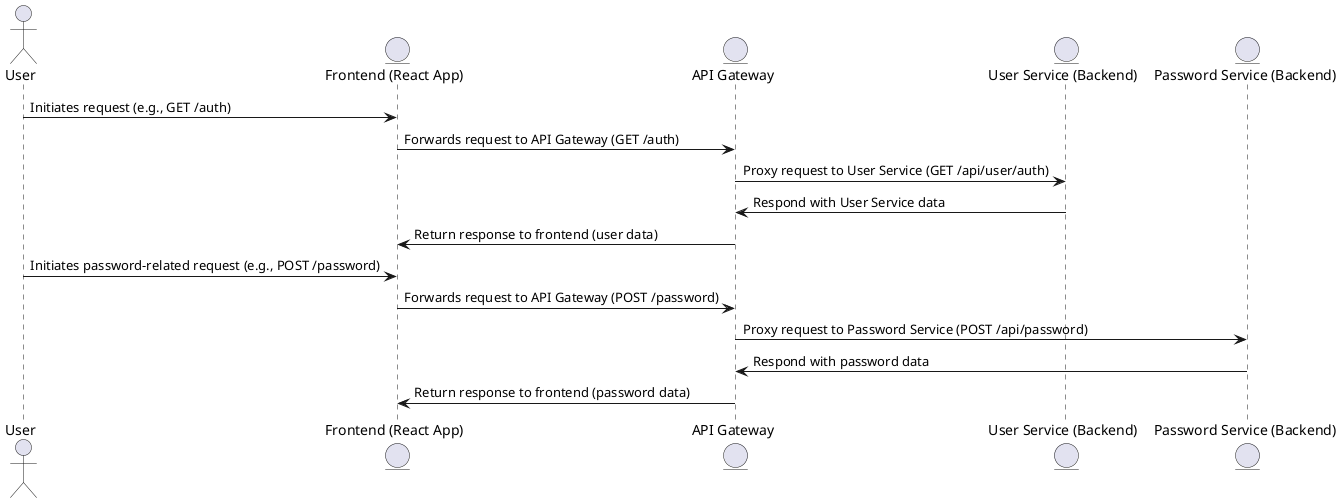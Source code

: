 @startuml Proxy_Sequence_Diagram
actor User
entity "Frontend (React App)" as FE
entity "API Gateway" as AG
entity "User Service (Backend)" as US
entity "Password Service (Backend)" as PS

User -> FE: Initiates request (e.g., GET /auth)
FE -> AG: Forwards request to API Gateway (GET /auth)
AG -> US: Proxy request to User Service (GET /api/user/auth)
US -> AG: Respond with User Service data
AG -> FE: Return response to frontend (user data)

User -> FE: Initiates password-related request (e.g., POST /password)
FE -> AG: Forwards request to API Gateway (POST /password)
AG -> PS: Proxy request to Password Service (POST /api/password)
PS -> AG: Respond with password data
AG -> FE: Return response to frontend (password data)

@enduml
